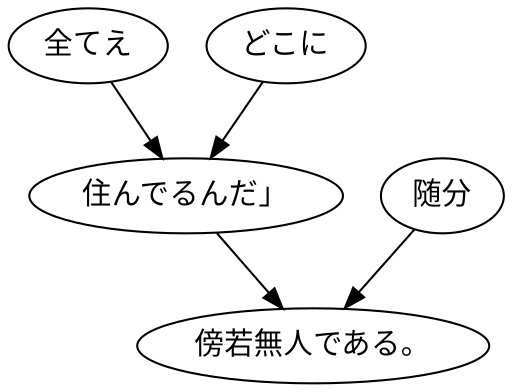 digraph graph206 {
	node0 [label="全てえ"];
	node1 [label="どこに"];
	node2 [label="住んでるんだ」"];
	node3 [label="随分"];
	node4 [label="傍若無人である。"];
	node0 -> node2;
	node1 -> node2;
	node2 -> node4;
	node3 -> node4;
}
